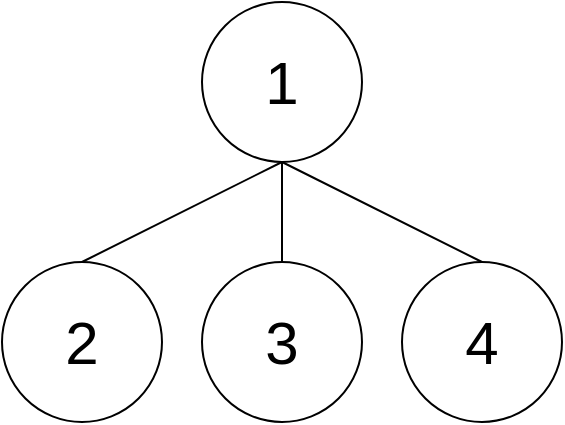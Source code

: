 <mxfile version="22.0.4" type="github">
  <diagram name="ページ1" id="YNkS_VGKy07iq9IQipum">
    <mxGraphModel dx="1242" dy="639" grid="1" gridSize="10" guides="1" tooltips="1" connect="1" arrows="1" fold="1" page="1" pageScale="1" pageWidth="827" pageHeight="1169" math="0" shadow="0">
      <root>
        <mxCell id="0" />
        <mxCell id="1" parent="0" />
        <mxCell id="KkZT9F6dAXcWdcflKkMC-1" value="&lt;font style=&quot;font-size: 30px;&quot;&gt;1&lt;/font&gt;" style="ellipse;whiteSpace=wrap;html=1;aspect=fixed;fontSize=30;" vertex="1" parent="1">
          <mxGeometry x="400" y="200" width="80" height="80" as="geometry" />
        </mxCell>
        <mxCell id="KkZT9F6dAXcWdcflKkMC-2" value="" style="endArrow=none;html=1;rounded=0;entryX=0.5;entryY=1;entryDx=0;entryDy=0;exitX=0.5;exitY=0;exitDx=0;exitDy=0;" edge="1" parent="1" source="KkZT9F6dAXcWdcflKkMC-11" target="KkZT9F6dAXcWdcflKkMC-1">
          <mxGeometry width="50" height="50" relative="1" as="geometry">
            <mxPoint x="540" y="360" as="sourcePoint" />
            <mxPoint x="360" y="390" as="targetPoint" />
          </mxGeometry>
        </mxCell>
        <mxCell id="KkZT9F6dAXcWdcflKkMC-6" value="" style="endArrow=none;html=1;rounded=0;entryX=0.5;entryY=1;entryDx=0;entryDy=0;exitX=0.5;exitY=0;exitDx=0;exitDy=0;" edge="1" parent="1" source="KkZT9F6dAXcWdcflKkMC-10" target="KkZT9F6dAXcWdcflKkMC-1">
          <mxGeometry width="50" height="50" relative="1" as="geometry">
            <mxPoint x="440" y="360" as="sourcePoint" />
            <mxPoint x="450" y="290" as="targetPoint" />
          </mxGeometry>
        </mxCell>
        <mxCell id="KkZT9F6dAXcWdcflKkMC-7" value="" style="endArrow=none;html=1;rounded=0;exitX=0.5;exitY=0;exitDx=0;exitDy=0;entryX=0.5;entryY=1;entryDx=0;entryDy=0;" edge="1" parent="1" source="KkZT9F6dAXcWdcflKkMC-9" target="KkZT9F6dAXcWdcflKkMC-1">
          <mxGeometry width="50" height="50" relative="1" as="geometry">
            <mxPoint x="340" y="360" as="sourcePoint" />
            <mxPoint x="440" y="280" as="targetPoint" />
          </mxGeometry>
        </mxCell>
        <mxCell id="KkZT9F6dAXcWdcflKkMC-9" value="2" style="ellipse;whiteSpace=wrap;html=1;aspect=fixed;fontSize=30;" vertex="1" parent="1">
          <mxGeometry x="300" y="330" width="80" height="80" as="geometry" />
        </mxCell>
        <mxCell id="KkZT9F6dAXcWdcflKkMC-10" value="3" style="ellipse;whiteSpace=wrap;html=1;aspect=fixed;fontSize=30;" vertex="1" parent="1">
          <mxGeometry x="400" y="330" width="80" height="80" as="geometry" />
        </mxCell>
        <mxCell id="KkZT9F6dAXcWdcflKkMC-11" value="4" style="ellipse;whiteSpace=wrap;html=1;aspect=fixed;fontSize=30;" vertex="1" parent="1">
          <mxGeometry x="500" y="330" width="80" height="80" as="geometry" />
        </mxCell>
      </root>
    </mxGraphModel>
  </diagram>
</mxfile>
